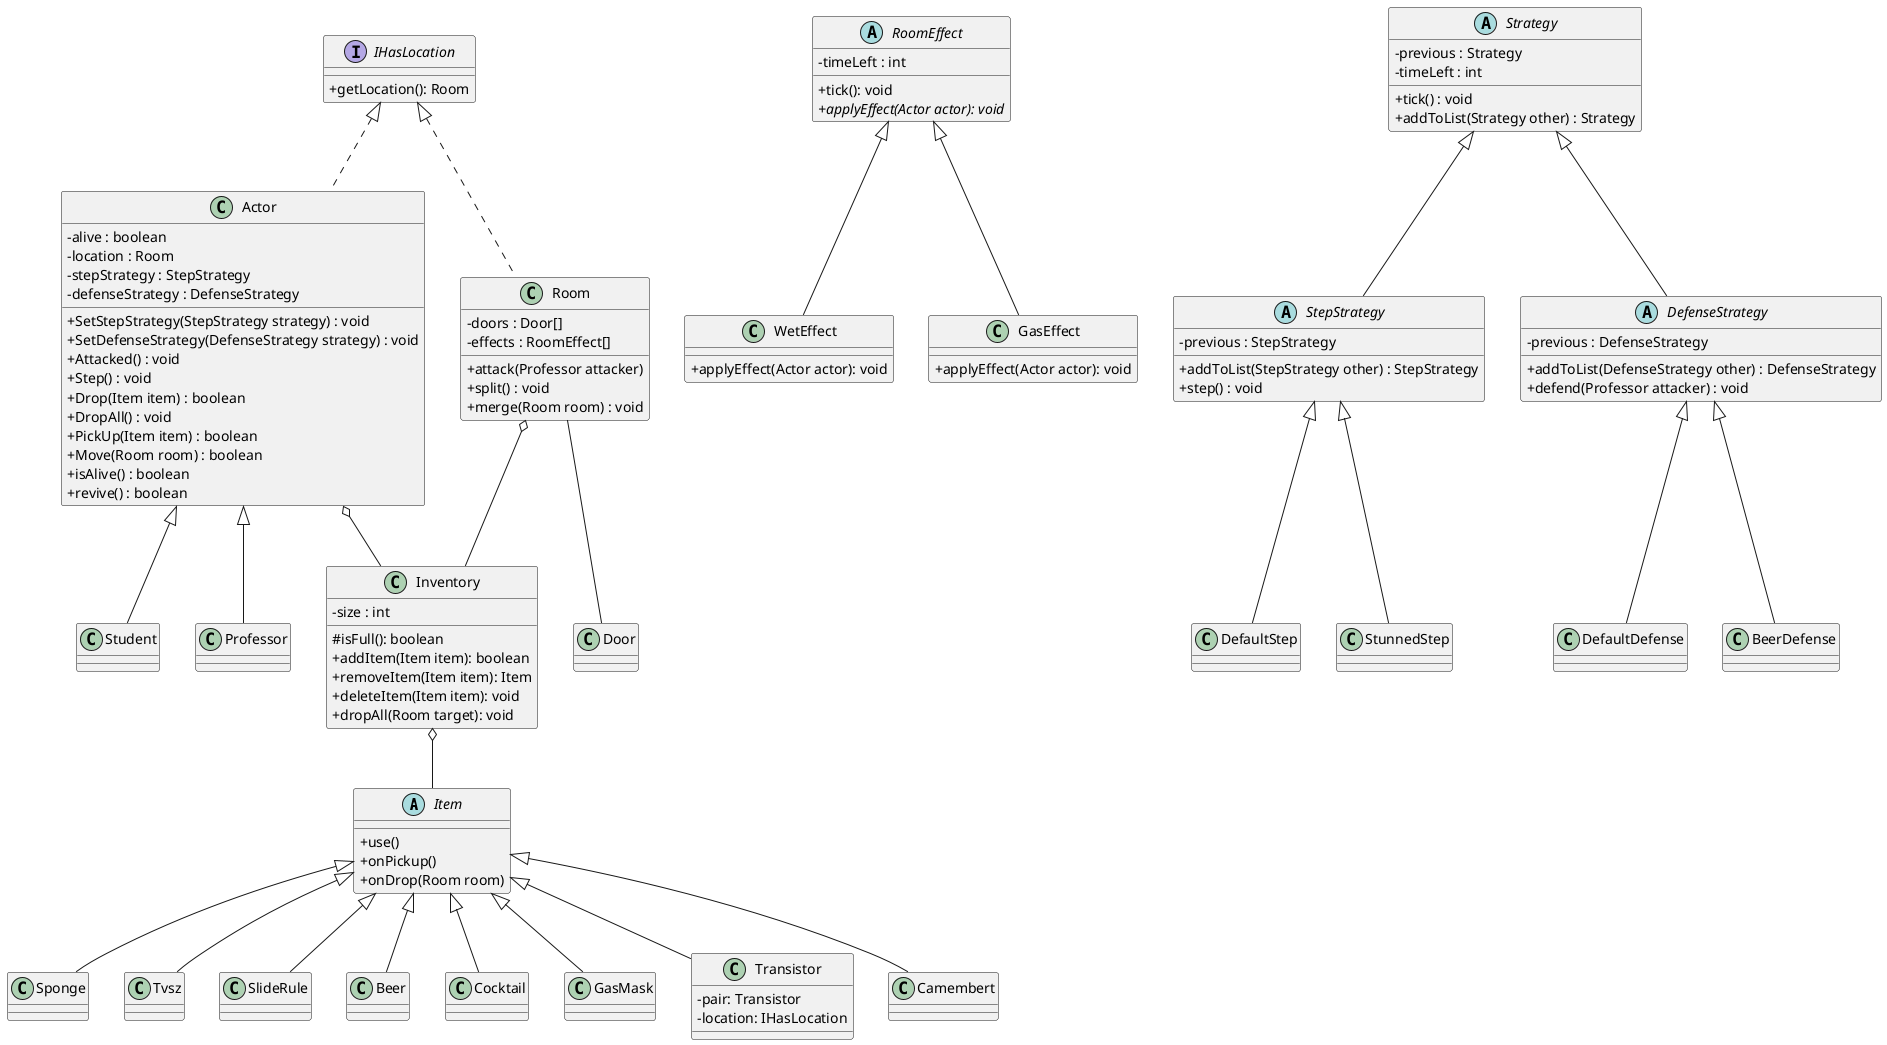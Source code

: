 @startuml
skinparam classAttributeIconSize 0

'Items ----------------------------------------------------
abstract class Item {
    +use()
    +onPickup()
    +onDrop(Room room)
}

class Sponge {}

class Tvsz {}

class SlideRule {}

class Beer {}

class Cocktail {

}

class GasMask {

}

class Transistor {
- pair: Transistor
- location: IHasLocation
}

class Camembert {}

Item <|-- Sponge
Item <|-- Tvsz
Item <|-- SlideRule
Item <|-- Beer
Item <|-- Cocktail
Item <|-- GasMask
Item <|-- Transistor
Item <|-- Camembert

'Inventory ------------------------------------------------
class Inventory {
- size : int
# isFull(): boolean
+ addItem(Item item): boolean
+ removeItem(Item item): Item
+ deleteItem(Item item): void
+ dropAll(Room target): void
}

Inventory o-- Item

Actor o-- Inventory
Room o-- Inventory

'Character ------------------------------------------------

class Actor {
    - alive : boolean
    - location : Room
    - stepStrategy : StepStrategy
    - defenseStrategy : DefenseStrategy

    + SetStepStrategy(StepStrategy strategy) : void
    + SetDefenseStrategy(DefenseStrategy strategy) : void
    + Attacked() : void
    + Step() : void
    + Drop(Item item) : boolean
    + DropAll() : void
    + PickUp(Item item) : boolean
    + Move(Room room) : boolean
    + isAlive() : boolean
    + revive() : boolean
}

class Student {

}

class Professor {

}

Actor <|--Student
Actor <|--Professor

'Room ------------------------------------------------------

class Room {
    - doors : Door[]
    - effects : RoomEffect[]
    + attack(Professor attacker)
    + split() : void
    + merge(Room room) : void

}

Room -- Door

class Door {

}

'HasLocation ------------------------------------------------
interface IHasLocation {
    + getLocation(): Room
}

IHasLocation <|.. Actor
IHasLocation <|.. Room

'Effect ----------------------------------------------------
abstract class RoomEffect {
    - timeLeft : int
    + tick(): void
    + {abstract} applyEffect(Actor actor): void
}

RoomEffect <|-- WetEffect
RoomEffect <|-- GasEffect

class WetEffect {
+ applyEffect(Actor actor): void
}

class GasEffect {
+ applyEffect(Actor actor): void
}


abstract class Strategy {
    - previous : Strategy
    - timeLeft : int
    + tick() : void
    + addToList(Strategy other) : Strategy
}

abstract class StepStrategy {
    - previous : StepStrategy
    + addToList(StepStrategy other) : StepStrategy
    + step() : void
}

class DefaultStep {}
class StunnedStep {}
Strategy <|-- StepStrategy
StepStrategy <|-- DefaultStep
StepStrategy <|-- StunnedStep

abstract class DefenseStrategy {
    - previous : DefenseStrategy
    + addToList(DefenseStrategy other) : DefenseStrategy
    + defend(Professor attacker) : void
}

class DefaultDefense {}
class BeerDefense {}
Strategy <|-- DefenseStrategy
DefenseStrategy <|-- DefaultDefense
DefenseStrategy <|-- BeerDefense

@enduml